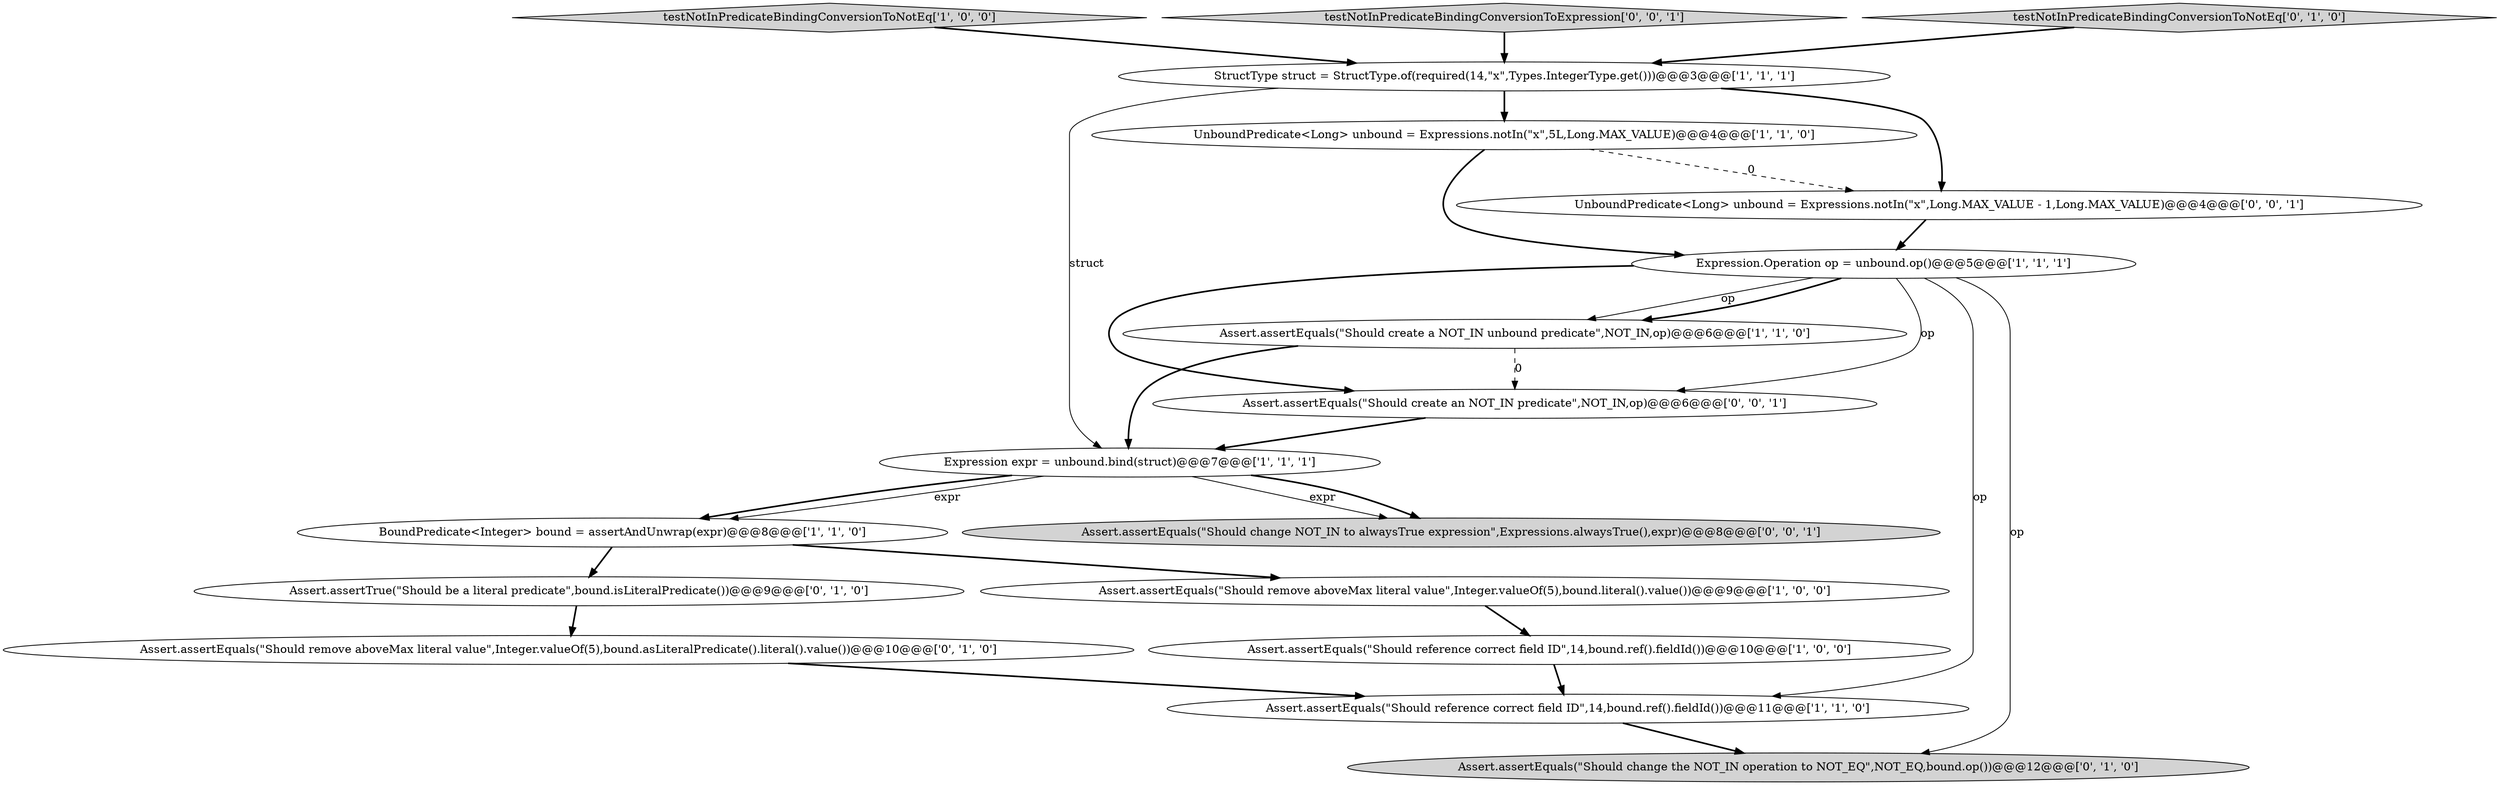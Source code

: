 digraph {
15 [style = filled, label = "Assert.assertEquals(\"Should create an NOT_IN predicate\",NOT_IN,op)@@@6@@@['0', '0', '1']", fillcolor = white, shape = ellipse image = "AAA0AAABBB3BBB"];
4 [style = filled, label = "StructType struct = StructType.of(required(14,\"x\",Types.IntegerType.get()))@@@3@@@['1', '1', '1']", fillcolor = white, shape = ellipse image = "AAA0AAABBB1BBB"];
0 [style = filled, label = "Assert.assertEquals(\"Should remove aboveMax literal value\",Integer.valueOf(5),bound.literal().value())@@@9@@@['1', '0', '0']", fillcolor = white, shape = ellipse image = "AAA0AAABBB1BBB"];
1 [style = filled, label = "Assert.assertEquals(\"Should create a NOT_IN unbound predicate\",NOT_IN,op)@@@6@@@['1', '1', '0']", fillcolor = white, shape = ellipse image = "AAA0AAABBB1BBB"];
13 [style = filled, label = "Assert.assertEquals(\"Should remove aboveMax literal value\",Integer.valueOf(5),bound.asLiteralPredicate().literal().value())@@@10@@@['0', '1', '0']", fillcolor = white, shape = ellipse image = "AAA1AAABBB2BBB"];
16 [style = filled, label = "Assert.assertEquals(\"Should change NOT_IN to alwaysTrue expression\",Expressions.alwaysTrue(),expr)@@@8@@@['0', '0', '1']", fillcolor = lightgray, shape = ellipse image = "AAA0AAABBB3BBB"];
2 [style = filled, label = "BoundPredicate<Integer> bound = assertAndUnwrap(expr)@@@8@@@['1', '1', '0']", fillcolor = white, shape = ellipse image = "AAA0AAABBB1BBB"];
10 [style = filled, label = "Assert.assertTrue(\"Should be a literal predicate\",bound.isLiteralPredicate())@@@9@@@['0', '1', '0']", fillcolor = white, shape = ellipse image = "AAA0AAABBB2BBB"];
3 [style = filled, label = "testNotInPredicateBindingConversionToNotEq['1', '0', '0']", fillcolor = lightgray, shape = diamond image = "AAA0AAABBB1BBB"];
14 [style = filled, label = "testNotInPredicateBindingConversionToExpression['0', '0', '1']", fillcolor = lightgray, shape = diamond image = "AAA0AAABBB3BBB"];
17 [style = filled, label = "UnboundPredicate<Long> unbound = Expressions.notIn(\"x\",Long.MAX_VALUE - 1,Long.MAX_VALUE)@@@4@@@['0', '0', '1']", fillcolor = white, shape = ellipse image = "AAA0AAABBB3BBB"];
5 [style = filled, label = "Expression expr = unbound.bind(struct)@@@7@@@['1', '1', '1']", fillcolor = white, shape = ellipse image = "AAA0AAABBB1BBB"];
8 [style = filled, label = "UnboundPredicate<Long> unbound = Expressions.notIn(\"x\",5L,Long.MAX_VALUE)@@@4@@@['1', '1', '0']", fillcolor = white, shape = ellipse image = "AAA0AAABBB1BBB"];
11 [style = filled, label = "Assert.assertEquals(\"Should change the NOT_IN operation to NOT_EQ\",NOT_EQ,bound.op())@@@12@@@['0', '1', '0']", fillcolor = lightgray, shape = ellipse image = "AAA0AAABBB2BBB"];
6 [style = filled, label = "Expression.Operation op = unbound.op()@@@5@@@['1', '1', '1']", fillcolor = white, shape = ellipse image = "AAA0AAABBB1BBB"];
9 [style = filled, label = "Assert.assertEquals(\"Should reference correct field ID\",14,bound.ref().fieldId())@@@10@@@['1', '0', '0']", fillcolor = white, shape = ellipse image = "AAA0AAABBB1BBB"];
12 [style = filled, label = "testNotInPredicateBindingConversionToNotEq['0', '1', '0']", fillcolor = lightgray, shape = diamond image = "AAA0AAABBB2BBB"];
7 [style = filled, label = "Assert.assertEquals(\"Should reference correct field ID\",14,bound.ref().fieldId())@@@11@@@['1', '1', '0']", fillcolor = white, shape = ellipse image = "AAA0AAABBB1BBB"];
5->2 [style = bold, label=""];
5->16 [style = solid, label="expr"];
13->7 [style = bold, label=""];
4->5 [style = solid, label="struct"];
6->15 [style = bold, label=""];
12->4 [style = bold, label=""];
0->9 [style = bold, label=""];
4->17 [style = bold, label=""];
4->8 [style = bold, label=""];
2->10 [style = bold, label=""];
8->6 [style = bold, label=""];
7->11 [style = bold, label=""];
5->2 [style = solid, label="expr"];
10->13 [style = bold, label=""];
17->6 [style = bold, label=""];
6->11 [style = solid, label="op"];
15->5 [style = bold, label=""];
6->1 [style = solid, label="op"];
1->15 [style = dashed, label="0"];
2->0 [style = bold, label=""];
6->15 [style = solid, label="op"];
6->7 [style = solid, label="op"];
14->4 [style = bold, label=""];
6->1 [style = bold, label=""];
8->17 [style = dashed, label="0"];
5->16 [style = bold, label=""];
3->4 [style = bold, label=""];
1->5 [style = bold, label=""];
9->7 [style = bold, label=""];
}

